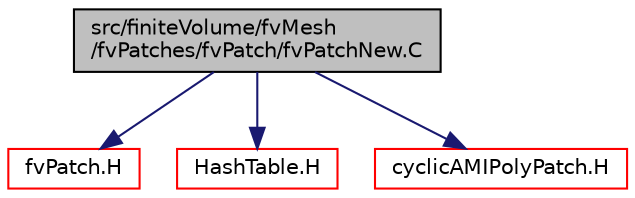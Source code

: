 digraph "src/finiteVolume/fvMesh/fvPatches/fvPatch/fvPatchNew.C"
{
  bgcolor="transparent";
  edge [fontname="Helvetica",fontsize="10",labelfontname="Helvetica",labelfontsize="10"];
  node [fontname="Helvetica",fontsize="10",shape=record];
  Node0 [label="src/finiteVolume/fvMesh\l/fvPatches/fvPatch/fvPatchNew.C",height=0.2,width=0.4,color="black", fillcolor="grey75", style="filled", fontcolor="black"];
  Node0 -> Node1 [color="midnightblue",fontsize="10",style="solid",fontname="Helvetica"];
  Node1 [label="fvPatch.H",height=0.2,width=0.4,color="red",URL="$a03866.html"];
  Node0 -> Node105 [color="midnightblue",fontsize="10",style="solid",fontname="Helvetica"];
  Node105 [label="HashTable.H",height=0.2,width=0.4,color="red",URL="$a09179.html"];
  Node0 -> Node170 [color="midnightblue",fontsize="10",style="solid",fontname="Helvetica"];
  Node170 [label="cyclicAMIPolyPatch.H",height=0.2,width=0.4,color="red",URL="$a08090.html"];
}
